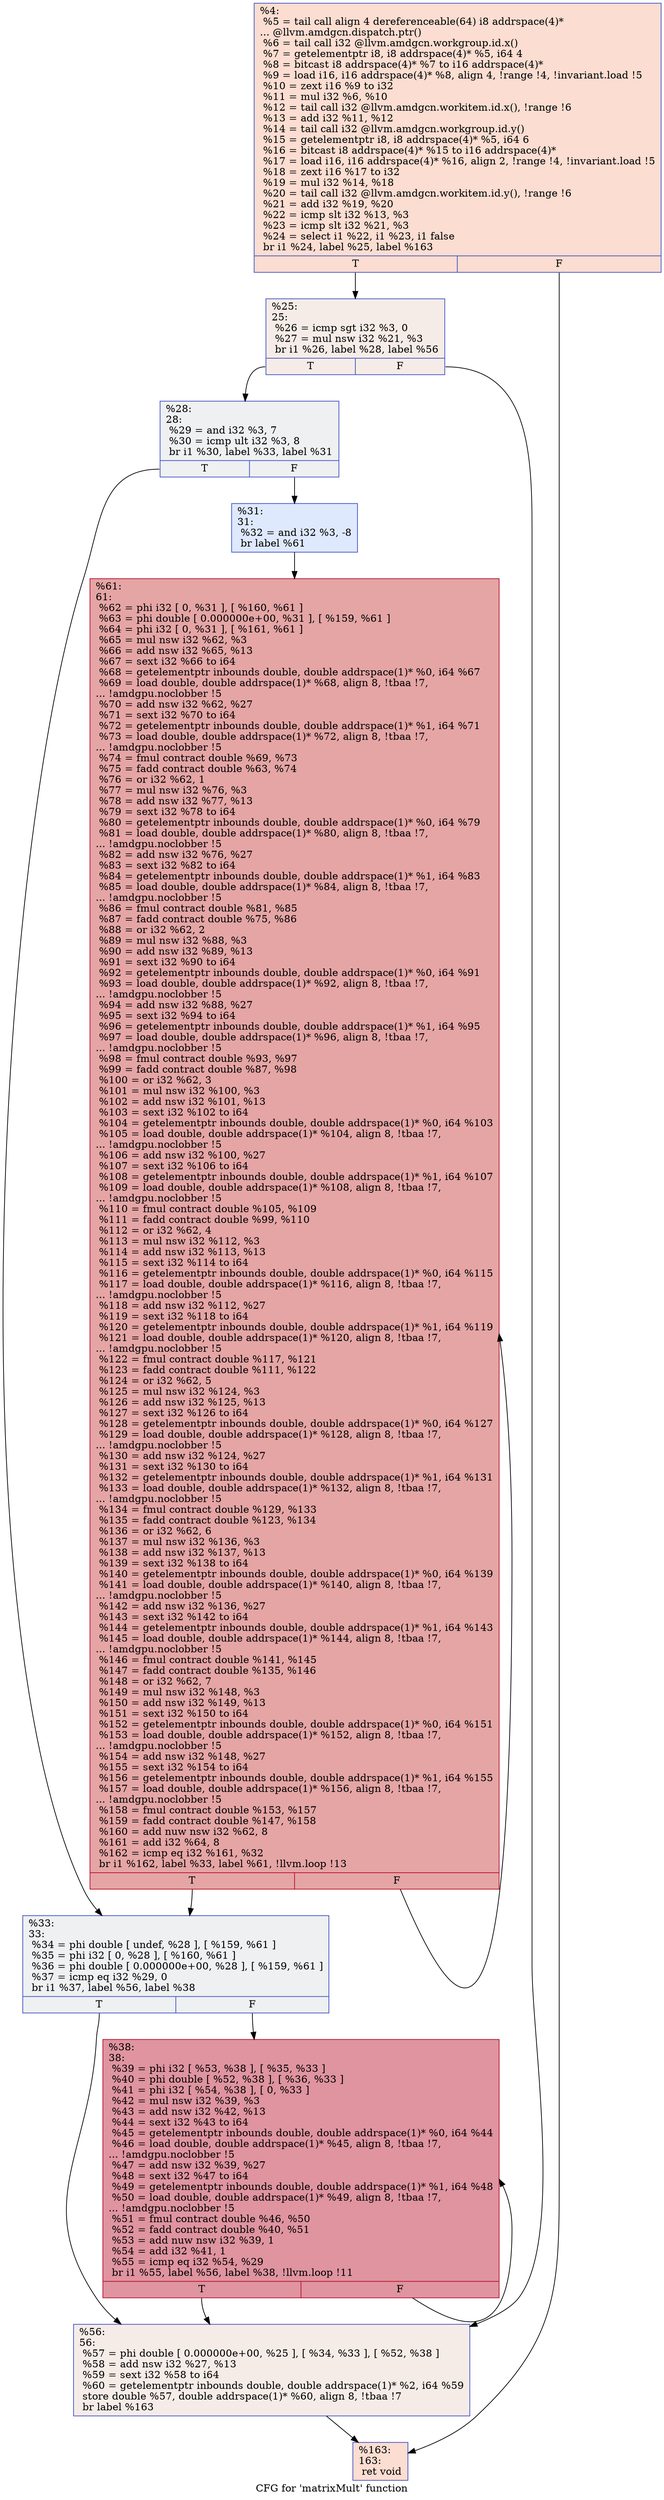 digraph "CFG for 'matrixMult' function" {
	label="CFG for 'matrixMult' function";

	Node0x57cec80 [shape=record,color="#3d50c3ff", style=filled, fillcolor="#f7b39670",label="{%4:\l  %5 = tail call align 4 dereferenceable(64) i8 addrspace(4)*\l... @llvm.amdgcn.dispatch.ptr()\l  %6 = tail call i32 @llvm.amdgcn.workgroup.id.x()\l  %7 = getelementptr i8, i8 addrspace(4)* %5, i64 4\l  %8 = bitcast i8 addrspace(4)* %7 to i16 addrspace(4)*\l  %9 = load i16, i16 addrspace(4)* %8, align 4, !range !4, !invariant.load !5\l  %10 = zext i16 %9 to i32\l  %11 = mul i32 %6, %10\l  %12 = tail call i32 @llvm.amdgcn.workitem.id.x(), !range !6\l  %13 = add i32 %11, %12\l  %14 = tail call i32 @llvm.amdgcn.workgroup.id.y()\l  %15 = getelementptr i8, i8 addrspace(4)* %5, i64 6\l  %16 = bitcast i8 addrspace(4)* %15 to i16 addrspace(4)*\l  %17 = load i16, i16 addrspace(4)* %16, align 2, !range !4, !invariant.load !5\l  %18 = zext i16 %17 to i32\l  %19 = mul i32 %14, %18\l  %20 = tail call i32 @llvm.amdgcn.workitem.id.y(), !range !6\l  %21 = add i32 %19, %20\l  %22 = icmp slt i32 %13, %3\l  %23 = icmp slt i32 %21, %3\l  %24 = select i1 %22, i1 %23, i1 false\l  br i1 %24, label %25, label %163\l|{<s0>T|<s1>F}}"];
	Node0x57cec80:s0 -> Node0x57d2730;
	Node0x57cec80:s1 -> Node0x57d27c0;
	Node0x57d2730 [shape=record,color="#3d50c3ff", style=filled, fillcolor="#ead5c970",label="{%25:\l25:                                               \l  %26 = icmp sgt i32 %3, 0\l  %27 = mul nsw i32 %21, %3\l  br i1 %26, label %28, label %56\l|{<s0>T|<s1>F}}"];
	Node0x57d2730:s0 -> Node0x57d2a50;
	Node0x57d2730:s1 -> Node0x57d2aa0;
	Node0x57d2a50 [shape=record,color="#3d50c3ff", style=filled, fillcolor="#d9dce170",label="{%28:\l28:                                               \l  %29 = and i32 %3, 7\l  %30 = icmp ult i32 %3, 8\l  br i1 %30, label %33, label %31\l|{<s0>T|<s1>F}}"];
	Node0x57d2a50:s0 -> Node0x57d2d60;
	Node0x57d2a50:s1 -> Node0x57d2db0;
	Node0x57d2db0 [shape=record,color="#3d50c3ff", style=filled, fillcolor="#b5cdfa70",label="{%31:\l31:                                               \l  %32 = and i32 %3, -8\l  br label %61\l}"];
	Node0x57d2db0 -> Node0x57d0e00;
	Node0x57d2d60 [shape=record,color="#3d50c3ff", style=filled, fillcolor="#d9dce170",label="{%33:\l33:                                               \l  %34 = phi double [ undef, %28 ], [ %159, %61 ]\l  %35 = phi i32 [ 0, %28 ], [ %160, %61 ]\l  %36 = phi double [ 0.000000e+00, %28 ], [ %159, %61 ]\l  %37 = icmp eq i32 %29, 0\l  br i1 %37, label %56, label %38\l|{<s0>T|<s1>F}}"];
	Node0x57d2d60:s0 -> Node0x57d2aa0;
	Node0x57d2d60:s1 -> Node0x57d4330;
	Node0x57d4330 [shape=record,color="#b70d28ff", style=filled, fillcolor="#b70d2870",label="{%38:\l38:                                               \l  %39 = phi i32 [ %53, %38 ], [ %35, %33 ]\l  %40 = phi double [ %52, %38 ], [ %36, %33 ]\l  %41 = phi i32 [ %54, %38 ], [ 0, %33 ]\l  %42 = mul nsw i32 %39, %3\l  %43 = add nsw i32 %42, %13\l  %44 = sext i32 %43 to i64\l  %45 = getelementptr inbounds double, double addrspace(1)* %0, i64 %44\l  %46 = load double, double addrspace(1)* %45, align 8, !tbaa !7,\l... !amdgpu.noclobber !5\l  %47 = add nsw i32 %39, %27\l  %48 = sext i32 %47 to i64\l  %49 = getelementptr inbounds double, double addrspace(1)* %1, i64 %48\l  %50 = load double, double addrspace(1)* %49, align 8, !tbaa !7,\l... !amdgpu.noclobber !5\l  %51 = fmul contract double %46, %50\l  %52 = fadd contract double %40, %51\l  %53 = add nuw nsw i32 %39, 1\l  %54 = add i32 %41, 1\l  %55 = icmp eq i32 %54, %29\l  br i1 %55, label %56, label %38, !llvm.loop !11\l|{<s0>T|<s1>F}}"];
	Node0x57d4330:s0 -> Node0x57d2aa0;
	Node0x57d4330:s1 -> Node0x57d4330;
	Node0x57d2aa0 [shape=record,color="#3d50c3ff", style=filled, fillcolor="#ead5c970",label="{%56:\l56:                                               \l  %57 = phi double [ 0.000000e+00, %25 ], [ %34, %33 ], [ %52, %38 ]\l  %58 = add nsw i32 %27, %13\l  %59 = sext i32 %58 to i64\l  %60 = getelementptr inbounds double, double addrspace(1)* %2, i64 %59\l  store double %57, double addrspace(1)* %60, align 8, !tbaa !7\l  br label %163\l}"];
	Node0x57d2aa0 -> Node0x57d27c0;
	Node0x57d0e00 [shape=record,color="#b70d28ff", style=filled, fillcolor="#c5333470",label="{%61:\l61:                                               \l  %62 = phi i32 [ 0, %31 ], [ %160, %61 ]\l  %63 = phi double [ 0.000000e+00, %31 ], [ %159, %61 ]\l  %64 = phi i32 [ 0, %31 ], [ %161, %61 ]\l  %65 = mul nsw i32 %62, %3\l  %66 = add nsw i32 %65, %13\l  %67 = sext i32 %66 to i64\l  %68 = getelementptr inbounds double, double addrspace(1)* %0, i64 %67\l  %69 = load double, double addrspace(1)* %68, align 8, !tbaa !7,\l... !amdgpu.noclobber !5\l  %70 = add nsw i32 %62, %27\l  %71 = sext i32 %70 to i64\l  %72 = getelementptr inbounds double, double addrspace(1)* %1, i64 %71\l  %73 = load double, double addrspace(1)* %72, align 8, !tbaa !7,\l... !amdgpu.noclobber !5\l  %74 = fmul contract double %69, %73\l  %75 = fadd contract double %63, %74\l  %76 = or i32 %62, 1\l  %77 = mul nsw i32 %76, %3\l  %78 = add nsw i32 %77, %13\l  %79 = sext i32 %78 to i64\l  %80 = getelementptr inbounds double, double addrspace(1)* %0, i64 %79\l  %81 = load double, double addrspace(1)* %80, align 8, !tbaa !7,\l... !amdgpu.noclobber !5\l  %82 = add nsw i32 %76, %27\l  %83 = sext i32 %82 to i64\l  %84 = getelementptr inbounds double, double addrspace(1)* %1, i64 %83\l  %85 = load double, double addrspace(1)* %84, align 8, !tbaa !7,\l... !amdgpu.noclobber !5\l  %86 = fmul contract double %81, %85\l  %87 = fadd contract double %75, %86\l  %88 = or i32 %62, 2\l  %89 = mul nsw i32 %88, %3\l  %90 = add nsw i32 %89, %13\l  %91 = sext i32 %90 to i64\l  %92 = getelementptr inbounds double, double addrspace(1)* %0, i64 %91\l  %93 = load double, double addrspace(1)* %92, align 8, !tbaa !7,\l... !amdgpu.noclobber !5\l  %94 = add nsw i32 %88, %27\l  %95 = sext i32 %94 to i64\l  %96 = getelementptr inbounds double, double addrspace(1)* %1, i64 %95\l  %97 = load double, double addrspace(1)* %96, align 8, !tbaa !7,\l... !amdgpu.noclobber !5\l  %98 = fmul contract double %93, %97\l  %99 = fadd contract double %87, %98\l  %100 = or i32 %62, 3\l  %101 = mul nsw i32 %100, %3\l  %102 = add nsw i32 %101, %13\l  %103 = sext i32 %102 to i64\l  %104 = getelementptr inbounds double, double addrspace(1)* %0, i64 %103\l  %105 = load double, double addrspace(1)* %104, align 8, !tbaa !7,\l... !amdgpu.noclobber !5\l  %106 = add nsw i32 %100, %27\l  %107 = sext i32 %106 to i64\l  %108 = getelementptr inbounds double, double addrspace(1)* %1, i64 %107\l  %109 = load double, double addrspace(1)* %108, align 8, !tbaa !7,\l... !amdgpu.noclobber !5\l  %110 = fmul contract double %105, %109\l  %111 = fadd contract double %99, %110\l  %112 = or i32 %62, 4\l  %113 = mul nsw i32 %112, %3\l  %114 = add nsw i32 %113, %13\l  %115 = sext i32 %114 to i64\l  %116 = getelementptr inbounds double, double addrspace(1)* %0, i64 %115\l  %117 = load double, double addrspace(1)* %116, align 8, !tbaa !7,\l... !amdgpu.noclobber !5\l  %118 = add nsw i32 %112, %27\l  %119 = sext i32 %118 to i64\l  %120 = getelementptr inbounds double, double addrspace(1)* %1, i64 %119\l  %121 = load double, double addrspace(1)* %120, align 8, !tbaa !7,\l... !amdgpu.noclobber !5\l  %122 = fmul contract double %117, %121\l  %123 = fadd contract double %111, %122\l  %124 = or i32 %62, 5\l  %125 = mul nsw i32 %124, %3\l  %126 = add nsw i32 %125, %13\l  %127 = sext i32 %126 to i64\l  %128 = getelementptr inbounds double, double addrspace(1)* %0, i64 %127\l  %129 = load double, double addrspace(1)* %128, align 8, !tbaa !7,\l... !amdgpu.noclobber !5\l  %130 = add nsw i32 %124, %27\l  %131 = sext i32 %130 to i64\l  %132 = getelementptr inbounds double, double addrspace(1)* %1, i64 %131\l  %133 = load double, double addrspace(1)* %132, align 8, !tbaa !7,\l... !amdgpu.noclobber !5\l  %134 = fmul contract double %129, %133\l  %135 = fadd contract double %123, %134\l  %136 = or i32 %62, 6\l  %137 = mul nsw i32 %136, %3\l  %138 = add nsw i32 %137, %13\l  %139 = sext i32 %138 to i64\l  %140 = getelementptr inbounds double, double addrspace(1)* %0, i64 %139\l  %141 = load double, double addrspace(1)* %140, align 8, !tbaa !7,\l... !amdgpu.noclobber !5\l  %142 = add nsw i32 %136, %27\l  %143 = sext i32 %142 to i64\l  %144 = getelementptr inbounds double, double addrspace(1)* %1, i64 %143\l  %145 = load double, double addrspace(1)* %144, align 8, !tbaa !7,\l... !amdgpu.noclobber !5\l  %146 = fmul contract double %141, %145\l  %147 = fadd contract double %135, %146\l  %148 = or i32 %62, 7\l  %149 = mul nsw i32 %148, %3\l  %150 = add nsw i32 %149, %13\l  %151 = sext i32 %150 to i64\l  %152 = getelementptr inbounds double, double addrspace(1)* %0, i64 %151\l  %153 = load double, double addrspace(1)* %152, align 8, !tbaa !7,\l... !amdgpu.noclobber !5\l  %154 = add nsw i32 %148, %27\l  %155 = sext i32 %154 to i64\l  %156 = getelementptr inbounds double, double addrspace(1)* %1, i64 %155\l  %157 = load double, double addrspace(1)* %156, align 8, !tbaa !7,\l... !amdgpu.noclobber !5\l  %158 = fmul contract double %153, %157\l  %159 = fadd contract double %147, %158\l  %160 = add nuw nsw i32 %62, 8\l  %161 = add i32 %64, 8\l  %162 = icmp eq i32 %161, %32\l  br i1 %162, label %33, label %61, !llvm.loop !13\l|{<s0>T|<s1>F}}"];
	Node0x57d0e00:s0 -> Node0x57d2d60;
	Node0x57d0e00:s1 -> Node0x57d0e00;
	Node0x57d27c0 [shape=record,color="#3d50c3ff", style=filled, fillcolor="#f7b39670",label="{%163:\l163:                                              \l  ret void\l}"];
}
